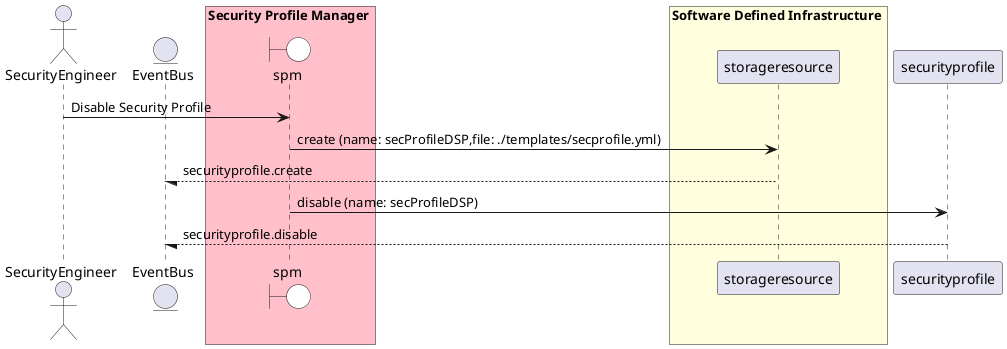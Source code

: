 @startuml

actor "SecurityEngineer"


entity EventBus

box Security Profile Manager #pink
    boundary spm #white
end box


box Software Defined Infrastructure #lightyellow
            participant storageresource
    end box

box Security Profile Manager #pink
    end box


"SecurityEngineer" -> spm: Disable Security Profile

    spm -> "storageresource": create (name: secProfileDSP,file: ./templates/secprofile.yml)

    "storageresource" --/ EventBus: securityprofile.create

    spm -> "securityprofile": disable (name: secProfileDSP)

    "securityprofile" --/ EventBus: securityprofile.disable



@enduml
